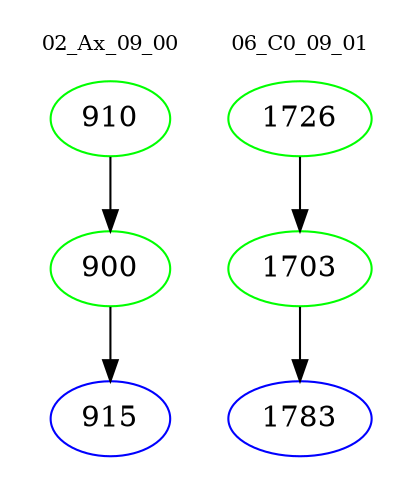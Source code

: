 digraph{
subgraph cluster_0 {
color = white
label = "02_Ax_09_00";
fontsize=10;
T0_910 [label="910", color="green"]
T0_910 -> T0_900 [color="black"]
T0_900 [label="900", color="green"]
T0_900 -> T0_915 [color="black"]
T0_915 [label="915", color="blue"]
}
subgraph cluster_1 {
color = white
label = "06_C0_09_01";
fontsize=10;
T1_1726 [label="1726", color="green"]
T1_1726 -> T1_1703 [color="black"]
T1_1703 [label="1703", color="green"]
T1_1703 -> T1_1783 [color="black"]
T1_1783 [label="1783", color="blue"]
}
}
